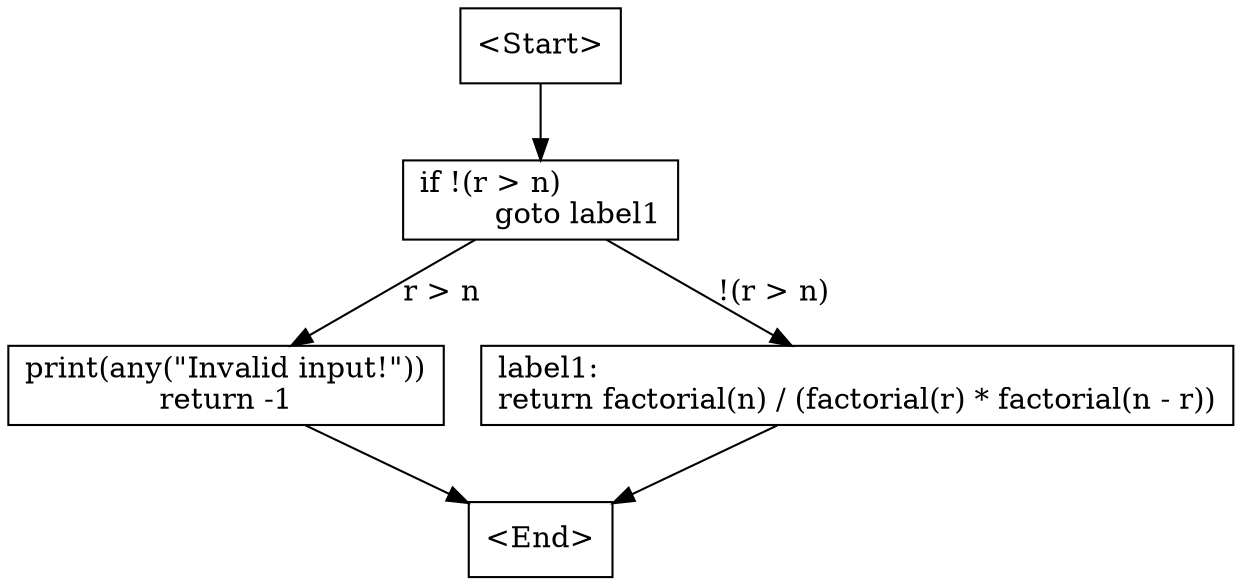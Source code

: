 digraph G {
	N0 [label = "<Start>", shape = box]
	N1 [label = "if !(r > n)\l	goto label1", shape = box]
	N2 [label = "print(any(\"Invalid input!\"))\lreturn -1", shape = box]
	N3 [label = "label1:\lreturn factorial(n) / (factorial(r) * factorial(n - r))", shape = box]
	N4 [label = "<End>", shape = box]
	N0 -> N1 [label = ""]
	N1 -> N3 [label = "!(r > n)"]
	N1 -> N2 [label = "r > n"]
	N2 -> N4 [label = ""]
	N3 -> N4 [label = ""]
}
